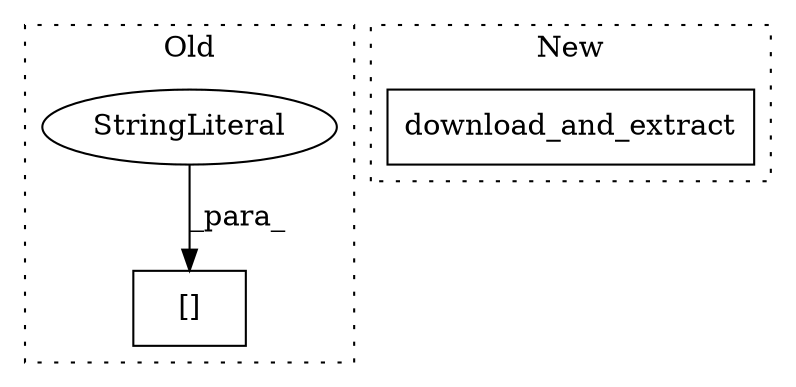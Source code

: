 digraph G {
subgraph cluster0 {
1 [label="[]" a="2" s="2956,2981" l="13,1" shape="box"];
3 [label="StringLiteral" a="45" s="2969" l="12" shape="ellipse"];
label = "Old";
style="dotted";
}
subgraph cluster1 {
2 [label="download_and_extract" a="32" s="2334,2417" l="21,1" shape="box"];
label = "New";
style="dotted";
}
3 -> 1 [label="_para_"];
}